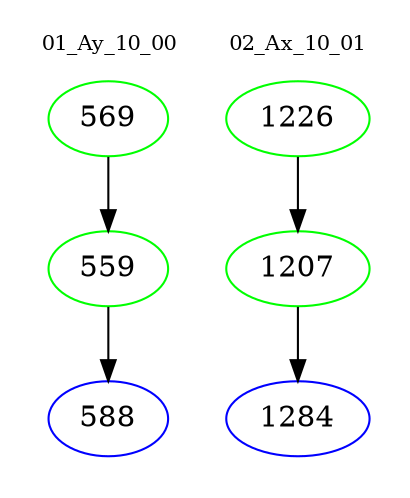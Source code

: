 digraph{
subgraph cluster_0 {
color = white
label = "01_Ay_10_00";
fontsize=10;
T0_569 [label="569", color="green"]
T0_569 -> T0_559 [color="black"]
T0_559 [label="559", color="green"]
T0_559 -> T0_588 [color="black"]
T0_588 [label="588", color="blue"]
}
subgraph cluster_1 {
color = white
label = "02_Ax_10_01";
fontsize=10;
T1_1226 [label="1226", color="green"]
T1_1226 -> T1_1207 [color="black"]
T1_1207 [label="1207", color="green"]
T1_1207 -> T1_1284 [color="black"]
T1_1284 [label="1284", color="blue"]
}
}

